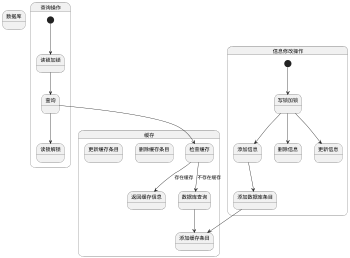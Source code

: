 @startuml
'https://plantuml.com/state-diagram

scale 350 width


state 查询操作 {
  [*] -->读锁加锁
  读锁加锁 --> 查询
  查询 --> 读锁解锁
}

state 缓存{
查询-->检查缓存

检查缓存-->返回缓存信息: 存在缓存

检查缓存-->数据库查询: 不存在缓存
数据库查询-->添加缓存条目

state 删除缓存条目
state 更新缓存条目
}
state 信息修改操作 {
[*]-->写锁加锁
写锁加锁-->添加信息
写锁加锁-->删除信息
写锁加锁-->更新信息

添加信息-->添加数据库条目
添加数据库条目-->添加缓存条目

}
state 数据库{
state 数据库查询
}
@enduml